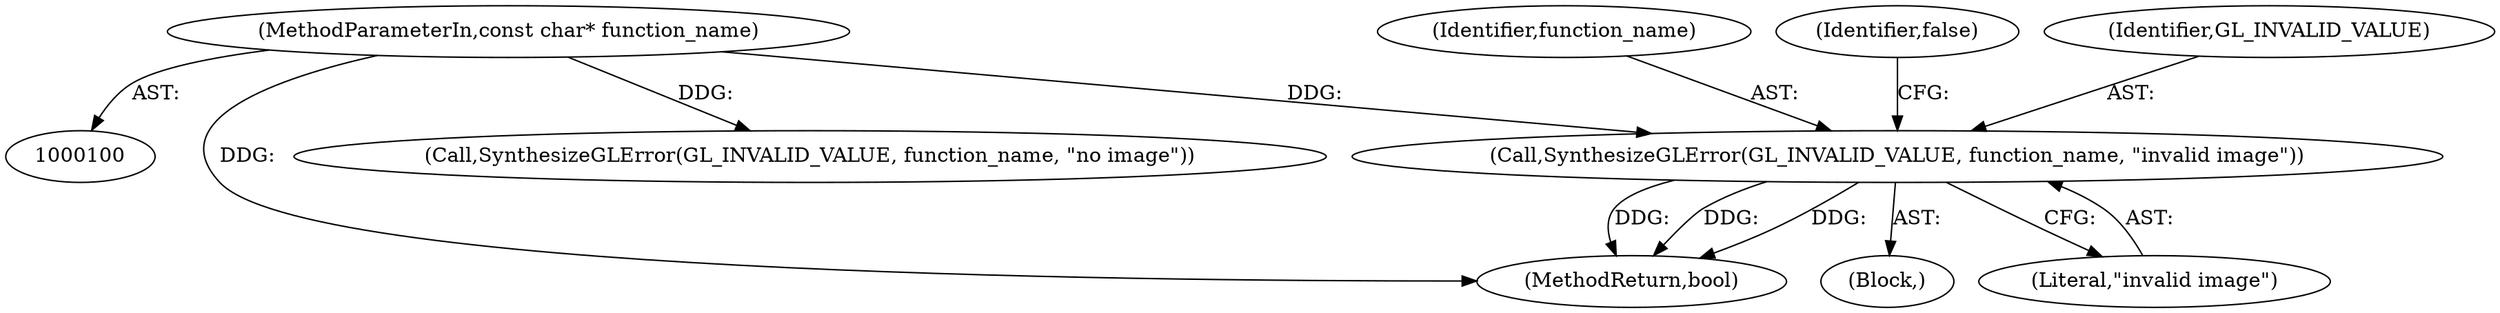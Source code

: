 digraph "0_Chrome_fae4d7b7d7e5c8a04a8b7a3258c0fc8362afa24c@pointer" {
"1000131" [label="(Call,SynthesizeGLError(GL_INVALID_VALUE, function_name, \"invalid image\"))"];
"1000102" [label="(MethodParameterIn,const char* function_name)"];
"1000148" [label="(MethodReturn,bool)"];
"1000113" [label="(Call,SynthesizeGLError(GL_INVALID_VALUE, function_name, \"no image\"))"];
"1000131" [label="(Call,SynthesizeGLError(GL_INVALID_VALUE, function_name, \"invalid image\"))"];
"1000133" [label="(Identifier,function_name)"];
"1000130" [label="(Block,)"];
"1000136" [label="(Identifier,false)"];
"1000134" [label="(Literal,\"invalid image\")"];
"1000102" [label="(MethodParameterIn,const char* function_name)"];
"1000132" [label="(Identifier,GL_INVALID_VALUE)"];
"1000131" -> "1000130"  [label="AST: "];
"1000131" -> "1000134"  [label="CFG: "];
"1000132" -> "1000131"  [label="AST: "];
"1000133" -> "1000131"  [label="AST: "];
"1000134" -> "1000131"  [label="AST: "];
"1000136" -> "1000131"  [label="CFG: "];
"1000131" -> "1000148"  [label="DDG: "];
"1000131" -> "1000148"  [label="DDG: "];
"1000131" -> "1000148"  [label="DDG: "];
"1000102" -> "1000131"  [label="DDG: "];
"1000102" -> "1000100"  [label="AST: "];
"1000102" -> "1000148"  [label="DDG: "];
"1000102" -> "1000113"  [label="DDG: "];
}
